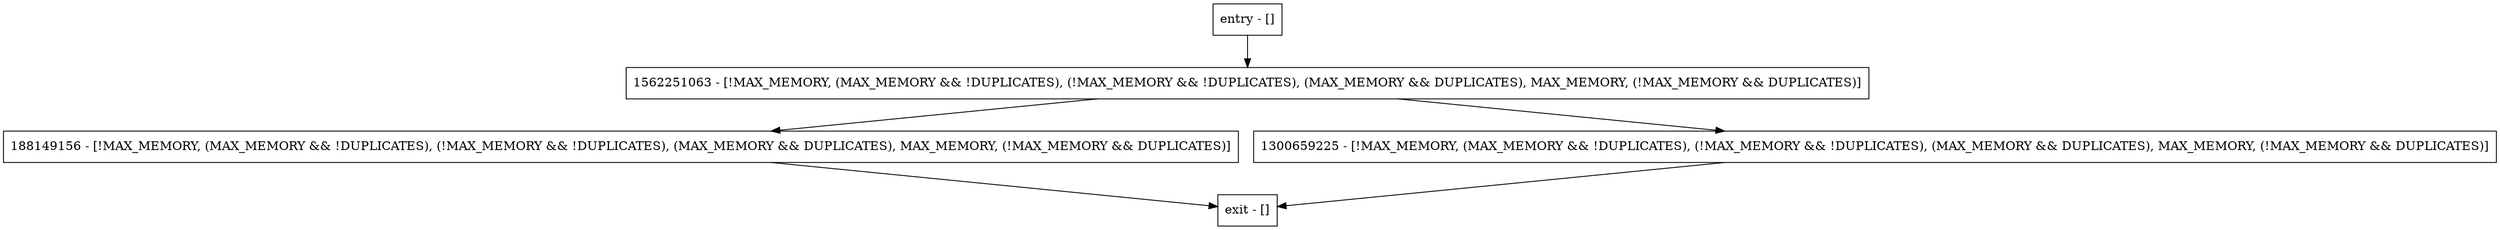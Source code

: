 digraph assertState {
node [shape=record];
entry [label="entry - []"];
exit [label="exit - []"];
188149156 [label="188149156 - [!MAX_MEMORY, (MAX_MEMORY && !DUPLICATES), (!MAX_MEMORY && !DUPLICATES), (MAX_MEMORY && DUPLICATES), MAX_MEMORY, (!MAX_MEMORY && DUPLICATES)]"];
1300659225 [label="1300659225 - [!MAX_MEMORY, (MAX_MEMORY && !DUPLICATES), (!MAX_MEMORY && !DUPLICATES), (MAX_MEMORY && DUPLICATES), MAX_MEMORY, (!MAX_MEMORY && DUPLICATES)]"];
1562251063 [label="1562251063 - [!MAX_MEMORY, (MAX_MEMORY && !DUPLICATES), (!MAX_MEMORY && !DUPLICATES), (MAX_MEMORY && DUPLICATES), MAX_MEMORY, (!MAX_MEMORY && DUPLICATES)]"];
entry;
exit;
entry -> 1562251063;
188149156 -> exit;
1300659225 -> exit;
1562251063 -> 188149156;
1562251063 -> 1300659225;
}
